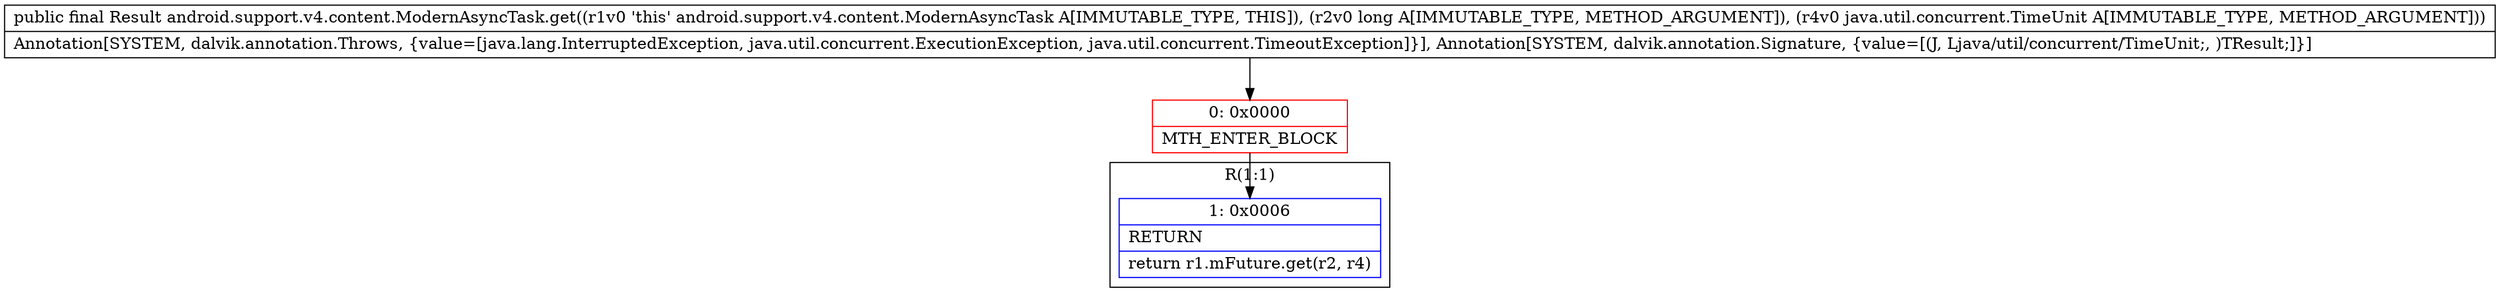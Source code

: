 digraph "CFG forandroid.support.v4.content.ModernAsyncTask.get(JLjava\/util\/concurrent\/TimeUnit;)Ljava\/lang\/Object;" {
subgraph cluster_Region_252988747 {
label = "R(1:1)";
node [shape=record,color=blue];
Node_1 [shape=record,label="{1\:\ 0x0006|RETURN\l|return r1.mFuture.get(r2, r4)\l}"];
}
Node_0 [shape=record,color=red,label="{0\:\ 0x0000|MTH_ENTER_BLOCK\l}"];
MethodNode[shape=record,label="{public final Result android.support.v4.content.ModernAsyncTask.get((r1v0 'this' android.support.v4.content.ModernAsyncTask A[IMMUTABLE_TYPE, THIS]), (r2v0 long A[IMMUTABLE_TYPE, METHOD_ARGUMENT]), (r4v0 java.util.concurrent.TimeUnit A[IMMUTABLE_TYPE, METHOD_ARGUMENT]))  | Annotation[SYSTEM, dalvik.annotation.Throws, \{value=[java.lang.InterruptedException, java.util.concurrent.ExecutionException, java.util.concurrent.TimeoutException]\}], Annotation[SYSTEM, dalvik.annotation.Signature, \{value=[(J, Ljava\/util\/concurrent\/TimeUnit;, )TResult;]\}]\l}"];
MethodNode -> Node_0;
Node_0 -> Node_1;
}

